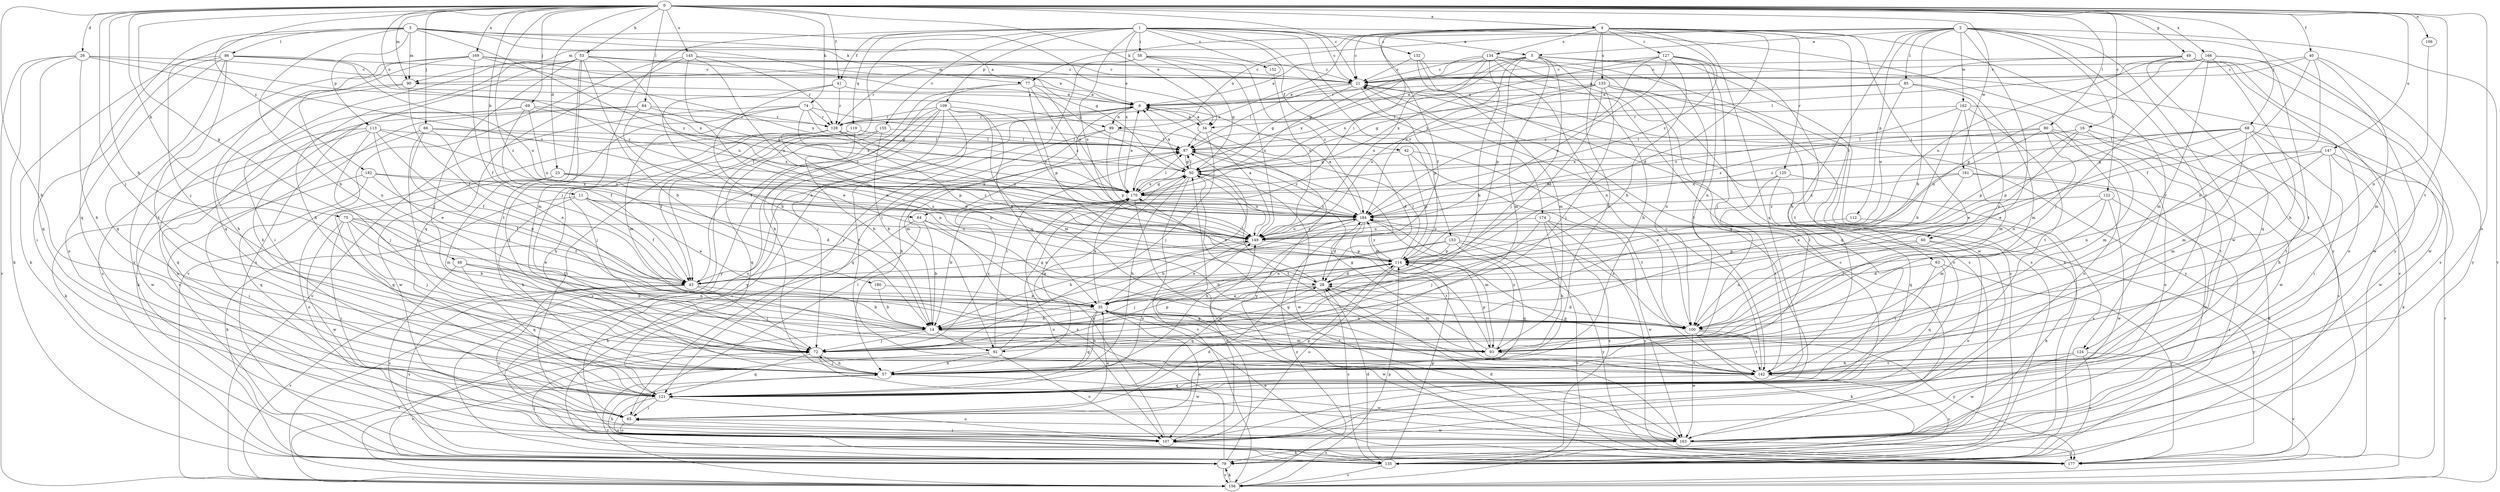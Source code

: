 strict digraph  {
0;
1;
2;
3;
4;
5;
6;
11;
14;
16;
21;
23;
26;
28;
34;
35;
40;
41;
42;
43;
48;
49;
50;
53;
57;
58;
60;
63;
64;
65;
66;
68;
69;
72;
74;
75;
77;
79;
80;
84;
85;
86;
87;
90;
92;
93;
99;
100;
106;
107;
109;
112;
113;
114;
119;
121;
122;
124;
125;
127;
128;
132;
133;
134;
135;
142;
145;
147;
149;
152;
153;
155;
156;
161;
162;
163;
166;
169;
170;
174;
177;
180;
182;
184;
0 -> 4  [label=a];
0 -> 11  [label=b];
0 -> 14  [label=b];
0 -> 16  [label=c];
0 -> 21  [label=c];
0 -> 23  [label=d];
0 -> 26  [label=d];
0 -> 34  [label=e];
0 -> 40  [label=f];
0 -> 41  [label=f];
0 -> 48  [label=g];
0 -> 49  [label=g];
0 -> 53  [label=h];
0 -> 57  [label=h];
0 -> 66  [label=j];
0 -> 68  [label=j];
0 -> 69  [label=j];
0 -> 72  [label=j];
0 -> 74  [label=k];
0 -> 75  [label=k];
0 -> 80  [label=l];
0 -> 84  [label=l];
0 -> 90  [label=m];
0 -> 99  [label=n];
0 -> 106  [label=o];
0 -> 107  [label=o];
0 -> 142  [label=t];
0 -> 145  [label=u];
0 -> 147  [label=u];
0 -> 161  [label=w];
0 -> 166  [label=x];
0 -> 169  [label=x];
0 -> 180  [label=z];
0 -> 182  [label=z];
1 -> 5  [label=a];
1 -> 21  [label=c];
1 -> 41  [label=f];
1 -> 42  [label=f];
1 -> 43  [label=f];
1 -> 58  [label=i];
1 -> 72  [label=j];
1 -> 109  [label=p];
1 -> 119  [label=q];
1 -> 132  [label=s];
1 -> 149  [label=u];
1 -> 152  [label=v];
1 -> 153  [label=v];
1 -> 155  [label=v];
1 -> 170  [label=x];
1 -> 174  [label=y];
1 -> 177  [label=y];
2 -> 5  [label=a];
2 -> 14  [label=b];
2 -> 57  [label=h];
2 -> 60  [label=i];
2 -> 85  [label=l];
2 -> 90  [label=m];
2 -> 99  [label=n];
2 -> 112  [label=p];
2 -> 122  [label=r];
2 -> 124  [label=r];
2 -> 156  [label=v];
2 -> 162  [label=w];
2 -> 163  [label=w];
2 -> 177  [label=y];
3 -> 6  [label=a];
3 -> 14  [label=b];
3 -> 34  [label=e];
3 -> 50  [label=g];
3 -> 72  [label=j];
3 -> 77  [label=k];
3 -> 86  [label=l];
3 -> 90  [label=m];
3 -> 113  [label=p];
3 -> 121  [label=q];
3 -> 184  [label=z];
4 -> 21  [label=c];
4 -> 28  [label=d];
4 -> 43  [label=f];
4 -> 57  [label=h];
4 -> 60  [label=i];
4 -> 63  [label=i];
4 -> 64  [label=i];
4 -> 77  [label=k];
4 -> 121  [label=q];
4 -> 124  [label=r];
4 -> 125  [label=r];
4 -> 127  [label=r];
4 -> 133  [label=s];
4 -> 134  [label=s];
4 -> 170  [label=x];
4 -> 184  [label=z];
5 -> 6  [label=a];
5 -> 34  [label=e];
5 -> 57  [label=h];
5 -> 72  [label=j];
5 -> 90  [label=m];
5 -> 92  [label=m];
5 -> 114  [label=p];
5 -> 135  [label=s];
5 -> 142  [label=t];
5 -> 156  [label=v];
5 -> 170  [label=x];
5 -> 184  [label=z];
6 -> 34  [label=e];
6 -> 92  [label=m];
6 -> 99  [label=n];
6 -> 128  [label=r];
6 -> 156  [label=v];
11 -> 28  [label=d];
11 -> 35  [label=e];
11 -> 43  [label=f];
11 -> 57  [label=h];
11 -> 64  [label=i];
11 -> 79  [label=k];
14 -> 72  [label=j];
14 -> 92  [label=m];
14 -> 93  [label=m];
14 -> 156  [label=v];
16 -> 35  [label=e];
16 -> 87  [label=l];
16 -> 114  [label=p];
16 -> 135  [label=s];
16 -> 142  [label=t];
16 -> 170  [label=x];
21 -> 6  [label=a];
21 -> 50  [label=g];
21 -> 87  [label=l];
21 -> 114  [label=p];
21 -> 177  [label=y];
23 -> 93  [label=m];
23 -> 107  [label=o];
23 -> 121  [label=q];
23 -> 149  [label=u];
23 -> 170  [label=x];
23 -> 184  [label=z];
26 -> 21  [label=c];
26 -> 57  [label=h];
26 -> 79  [label=k];
26 -> 121  [label=q];
26 -> 156  [label=v];
26 -> 170  [label=x];
26 -> 184  [label=z];
28 -> 35  [label=e];
28 -> 93  [label=m];
28 -> 121  [label=q];
28 -> 135  [label=s];
28 -> 170  [label=x];
34 -> 6  [label=a];
34 -> 28  [label=d];
34 -> 72  [label=j];
34 -> 87  [label=l];
35 -> 14  [label=b];
35 -> 57  [label=h];
35 -> 87  [label=l];
35 -> 100  [label=n];
35 -> 107  [label=o];
35 -> 121  [label=q];
35 -> 142  [label=t];
35 -> 163  [label=w];
35 -> 170  [label=x];
40 -> 6  [label=a];
40 -> 21  [label=c];
40 -> 43  [label=f];
40 -> 93  [label=m];
40 -> 100  [label=n];
40 -> 177  [label=y];
41 -> 6  [label=a];
41 -> 14  [label=b];
41 -> 35  [label=e];
41 -> 128  [label=r];
42 -> 50  [label=g];
42 -> 100  [label=n];
42 -> 114  [label=p];
42 -> 142  [label=t];
43 -> 6  [label=a];
43 -> 14  [label=b];
43 -> 72  [label=j];
43 -> 87  [label=l];
43 -> 107  [label=o];
43 -> 135  [label=s];
43 -> 149  [label=u];
43 -> 156  [label=v];
48 -> 14  [label=b];
48 -> 43  [label=f];
48 -> 100  [label=n];
48 -> 121  [label=q];
48 -> 135  [label=s];
49 -> 21  [label=c];
49 -> 107  [label=o];
49 -> 121  [label=q];
49 -> 128  [label=r];
49 -> 135  [label=s];
49 -> 149  [label=u];
49 -> 163  [label=w];
50 -> 6  [label=a];
50 -> 57  [label=h];
50 -> 87  [label=l];
50 -> 142  [label=t];
50 -> 149  [label=u];
50 -> 156  [label=v];
50 -> 163  [label=w];
50 -> 170  [label=x];
53 -> 14  [label=b];
53 -> 21  [label=c];
53 -> 50  [label=g];
53 -> 57  [label=h];
53 -> 65  [label=i];
53 -> 72  [label=j];
53 -> 93  [label=m];
53 -> 135  [label=s];
53 -> 142  [label=t];
53 -> 149  [label=u];
57 -> 50  [label=g];
57 -> 72  [label=j];
57 -> 156  [label=v];
57 -> 163  [label=w];
58 -> 21  [label=c];
58 -> 50  [label=g];
58 -> 65  [label=i];
58 -> 128  [label=r];
58 -> 149  [label=u];
58 -> 184  [label=z];
60 -> 100  [label=n];
60 -> 107  [label=o];
60 -> 114  [label=p];
60 -> 177  [label=y];
63 -> 28  [label=d];
63 -> 121  [label=q];
63 -> 142  [label=t];
63 -> 177  [label=y];
64 -> 14  [label=b];
64 -> 79  [label=k];
64 -> 107  [label=o];
64 -> 149  [label=u];
65 -> 28  [label=d];
65 -> 35  [label=e];
65 -> 87  [label=l];
65 -> 107  [label=o];
65 -> 114  [label=p];
65 -> 163  [label=w];
66 -> 35  [label=e];
66 -> 72  [label=j];
66 -> 79  [label=k];
66 -> 87  [label=l];
66 -> 100  [label=n];
66 -> 170  [label=x];
68 -> 35  [label=e];
68 -> 65  [label=i];
68 -> 87  [label=l];
68 -> 93  [label=m];
68 -> 114  [label=p];
68 -> 142  [label=t];
68 -> 163  [label=w];
68 -> 184  [label=z];
69 -> 43  [label=f];
69 -> 50  [label=g];
69 -> 57  [label=h];
69 -> 107  [label=o];
69 -> 128  [label=r];
69 -> 149  [label=u];
72 -> 57  [label=h];
72 -> 121  [label=q];
72 -> 163  [label=w];
72 -> 170  [label=x];
74 -> 50  [label=g];
74 -> 87  [label=l];
74 -> 93  [label=m];
74 -> 128  [label=r];
74 -> 142  [label=t];
74 -> 156  [label=v];
74 -> 184  [label=z];
75 -> 14  [label=b];
75 -> 35  [label=e];
75 -> 43  [label=f];
75 -> 65  [label=i];
75 -> 72  [label=j];
75 -> 149  [label=u];
75 -> 163  [label=w];
77 -> 6  [label=a];
77 -> 57  [label=h];
77 -> 114  [label=p];
77 -> 170  [label=x];
77 -> 177  [label=y];
77 -> 184  [label=z];
79 -> 50  [label=g];
79 -> 57  [label=h];
79 -> 156  [label=v];
79 -> 170  [label=x];
80 -> 87  [label=l];
80 -> 93  [label=m];
80 -> 100  [label=n];
80 -> 107  [label=o];
80 -> 149  [label=u];
80 -> 163  [label=w];
80 -> 184  [label=z];
84 -> 79  [label=k];
84 -> 100  [label=n];
84 -> 128  [label=r];
84 -> 135  [label=s];
84 -> 170  [label=x];
85 -> 6  [label=a];
85 -> 87  [label=l];
85 -> 93  [label=m];
85 -> 100  [label=n];
85 -> 149  [label=u];
86 -> 21  [label=c];
86 -> 65  [label=i];
86 -> 79  [label=k];
86 -> 107  [label=o];
86 -> 121  [label=q];
86 -> 142  [label=t];
86 -> 149  [label=u];
86 -> 184  [label=z];
87 -> 50  [label=g];
87 -> 93  [label=m];
87 -> 184  [label=z];
90 -> 6  [label=a];
90 -> 43  [label=f];
90 -> 57  [label=h];
90 -> 135  [label=s];
92 -> 50  [label=g];
92 -> 57  [label=h];
92 -> 87  [label=l];
92 -> 107  [label=o];
92 -> 114  [label=p];
92 -> 156  [label=v];
93 -> 50  [label=g];
93 -> 114  [label=p];
93 -> 142  [label=t];
93 -> 184  [label=z];
99 -> 57  [label=h];
99 -> 87  [label=l];
99 -> 114  [label=p];
99 -> 121  [label=q];
99 -> 177  [label=y];
100 -> 28  [label=d];
100 -> 79  [label=k];
100 -> 142  [label=t];
100 -> 163  [label=w];
100 -> 177  [label=y];
100 -> 184  [label=z];
106 -> 100  [label=n];
107 -> 65  [label=i];
107 -> 135  [label=s];
107 -> 149  [label=u];
107 -> 170  [label=x];
109 -> 35  [label=e];
109 -> 43  [label=f];
109 -> 72  [label=j];
109 -> 93  [label=m];
109 -> 107  [label=o];
109 -> 128  [label=r];
109 -> 142  [label=t];
109 -> 177  [label=y];
109 -> 184  [label=z];
112 -> 79  [label=k];
112 -> 149  [label=u];
113 -> 35  [label=e];
113 -> 43  [label=f];
113 -> 72  [label=j];
113 -> 87  [label=l];
113 -> 121  [label=q];
113 -> 149  [label=u];
113 -> 163  [label=w];
114 -> 28  [label=d];
114 -> 43  [label=f];
114 -> 72  [label=j];
114 -> 87  [label=l];
114 -> 107  [label=o];
114 -> 184  [label=z];
119 -> 14  [label=b];
119 -> 43  [label=f];
119 -> 65  [label=i];
119 -> 87  [label=l];
121 -> 65  [label=i];
121 -> 107  [label=o];
121 -> 135  [label=s];
121 -> 149  [label=u];
122 -> 72  [label=j];
122 -> 93  [label=m];
122 -> 135  [label=s];
122 -> 163  [label=w];
122 -> 184  [label=z];
124 -> 57  [label=h];
124 -> 135  [label=s];
124 -> 142  [label=t];
124 -> 156  [label=v];
124 -> 163  [label=w];
125 -> 121  [label=q];
125 -> 135  [label=s];
125 -> 142  [label=t];
125 -> 170  [label=x];
127 -> 14  [label=b];
127 -> 21  [label=c];
127 -> 72  [label=j];
127 -> 100  [label=n];
127 -> 142  [label=t];
127 -> 149  [label=u];
127 -> 170  [label=x];
127 -> 184  [label=z];
128 -> 28  [label=d];
128 -> 57  [label=h];
128 -> 72  [label=j];
128 -> 87  [label=l];
128 -> 114  [label=p];
128 -> 149  [label=u];
128 -> 163  [label=w];
132 -> 21  [label=c];
132 -> 93  [label=m];
132 -> 100  [label=n];
132 -> 135  [label=s];
133 -> 6  [label=a];
133 -> 28  [label=d];
133 -> 50  [label=g];
133 -> 72  [label=j];
133 -> 100  [label=n];
133 -> 107  [label=o];
133 -> 121  [label=q];
133 -> 149  [label=u];
134 -> 14  [label=b];
134 -> 21  [label=c];
134 -> 50  [label=g];
134 -> 65  [label=i];
134 -> 121  [label=q];
134 -> 135  [label=s];
134 -> 149  [label=u];
134 -> 163  [label=w];
134 -> 170  [label=x];
135 -> 21  [label=c];
135 -> 28  [label=d];
135 -> 72  [label=j];
135 -> 114  [label=p];
135 -> 156  [label=v];
142 -> 21  [label=c];
142 -> 114  [label=p];
142 -> 121  [label=q];
142 -> 135  [label=s];
145 -> 21  [label=c];
145 -> 100  [label=n];
145 -> 121  [label=q];
145 -> 128  [label=r];
145 -> 149  [label=u];
145 -> 156  [label=v];
147 -> 50  [label=g];
147 -> 57  [label=h];
147 -> 79  [label=k];
147 -> 93  [label=m];
147 -> 100  [label=n];
147 -> 156  [label=v];
149 -> 6  [label=a];
149 -> 14  [label=b];
149 -> 35  [label=e];
149 -> 114  [label=p];
149 -> 184  [label=z];
152 -> 149  [label=u];
153 -> 14  [label=b];
153 -> 35  [label=e];
153 -> 114  [label=p];
153 -> 121  [label=q];
153 -> 156  [label=v];
153 -> 177  [label=y];
155 -> 14  [label=b];
155 -> 87  [label=l];
155 -> 121  [label=q];
155 -> 135  [label=s];
156 -> 79  [label=k];
156 -> 114  [label=p];
156 -> 184  [label=z];
161 -> 35  [label=e];
161 -> 79  [label=k];
161 -> 163  [label=w];
161 -> 170  [label=x];
161 -> 184  [label=z];
162 -> 14  [label=b];
162 -> 93  [label=m];
162 -> 107  [label=o];
162 -> 128  [label=r];
162 -> 142  [label=t];
162 -> 184  [label=z];
163 -> 21  [label=c];
163 -> 50  [label=g];
163 -> 79  [label=k];
163 -> 177  [label=y];
166 -> 21  [label=c];
166 -> 57  [label=h];
166 -> 72  [label=j];
166 -> 87  [label=l];
166 -> 93  [label=m];
166 -> 114  [label=p];
166 -> 142  [label=t];
166 -> 163  [label=w];
169 -> 6  [label=a];
169 -> 21  [label=c];
169 -> 43  [label=f];
169 -> 100  [label=n];
169 -> 121  [label=q];
169 -> 170  [label=x];
169 -> 177  [label=y];
170 -> 6  [label=a];
170 -> 14  [label=b];
170 -> 50  [label=g];
170 -> 87  [label=l];
170 -> 163  [label=w];
170 -> 184  [label=z];
174 -> 57  [label=h];
174 -> 72  [label=j];
174 -> 135  [label=s];
174 -> 149  [label=u];
174 -> 163  [label=w];
174 -> 177  [label=y];
177 -> 28  [label=d];
177 -> 35  [label=e];
180 -> 14  [label=b];
180 -> 35  [label=e];
182 -> 43  [label=f];
182 -> 65  [label=i];
182 -> 114  [label=p];
182 -> 121  [label=q];
182 -> 170  [label=x];
184 -> 6  [label=a];
184 -> 14  [label=b];
184 -> 28  [label=d];
184 -> 57  [label=h];
184 -> 93  [label=m];
184 -> 142  [label=t];
184 -> 149  [label=u];
}

